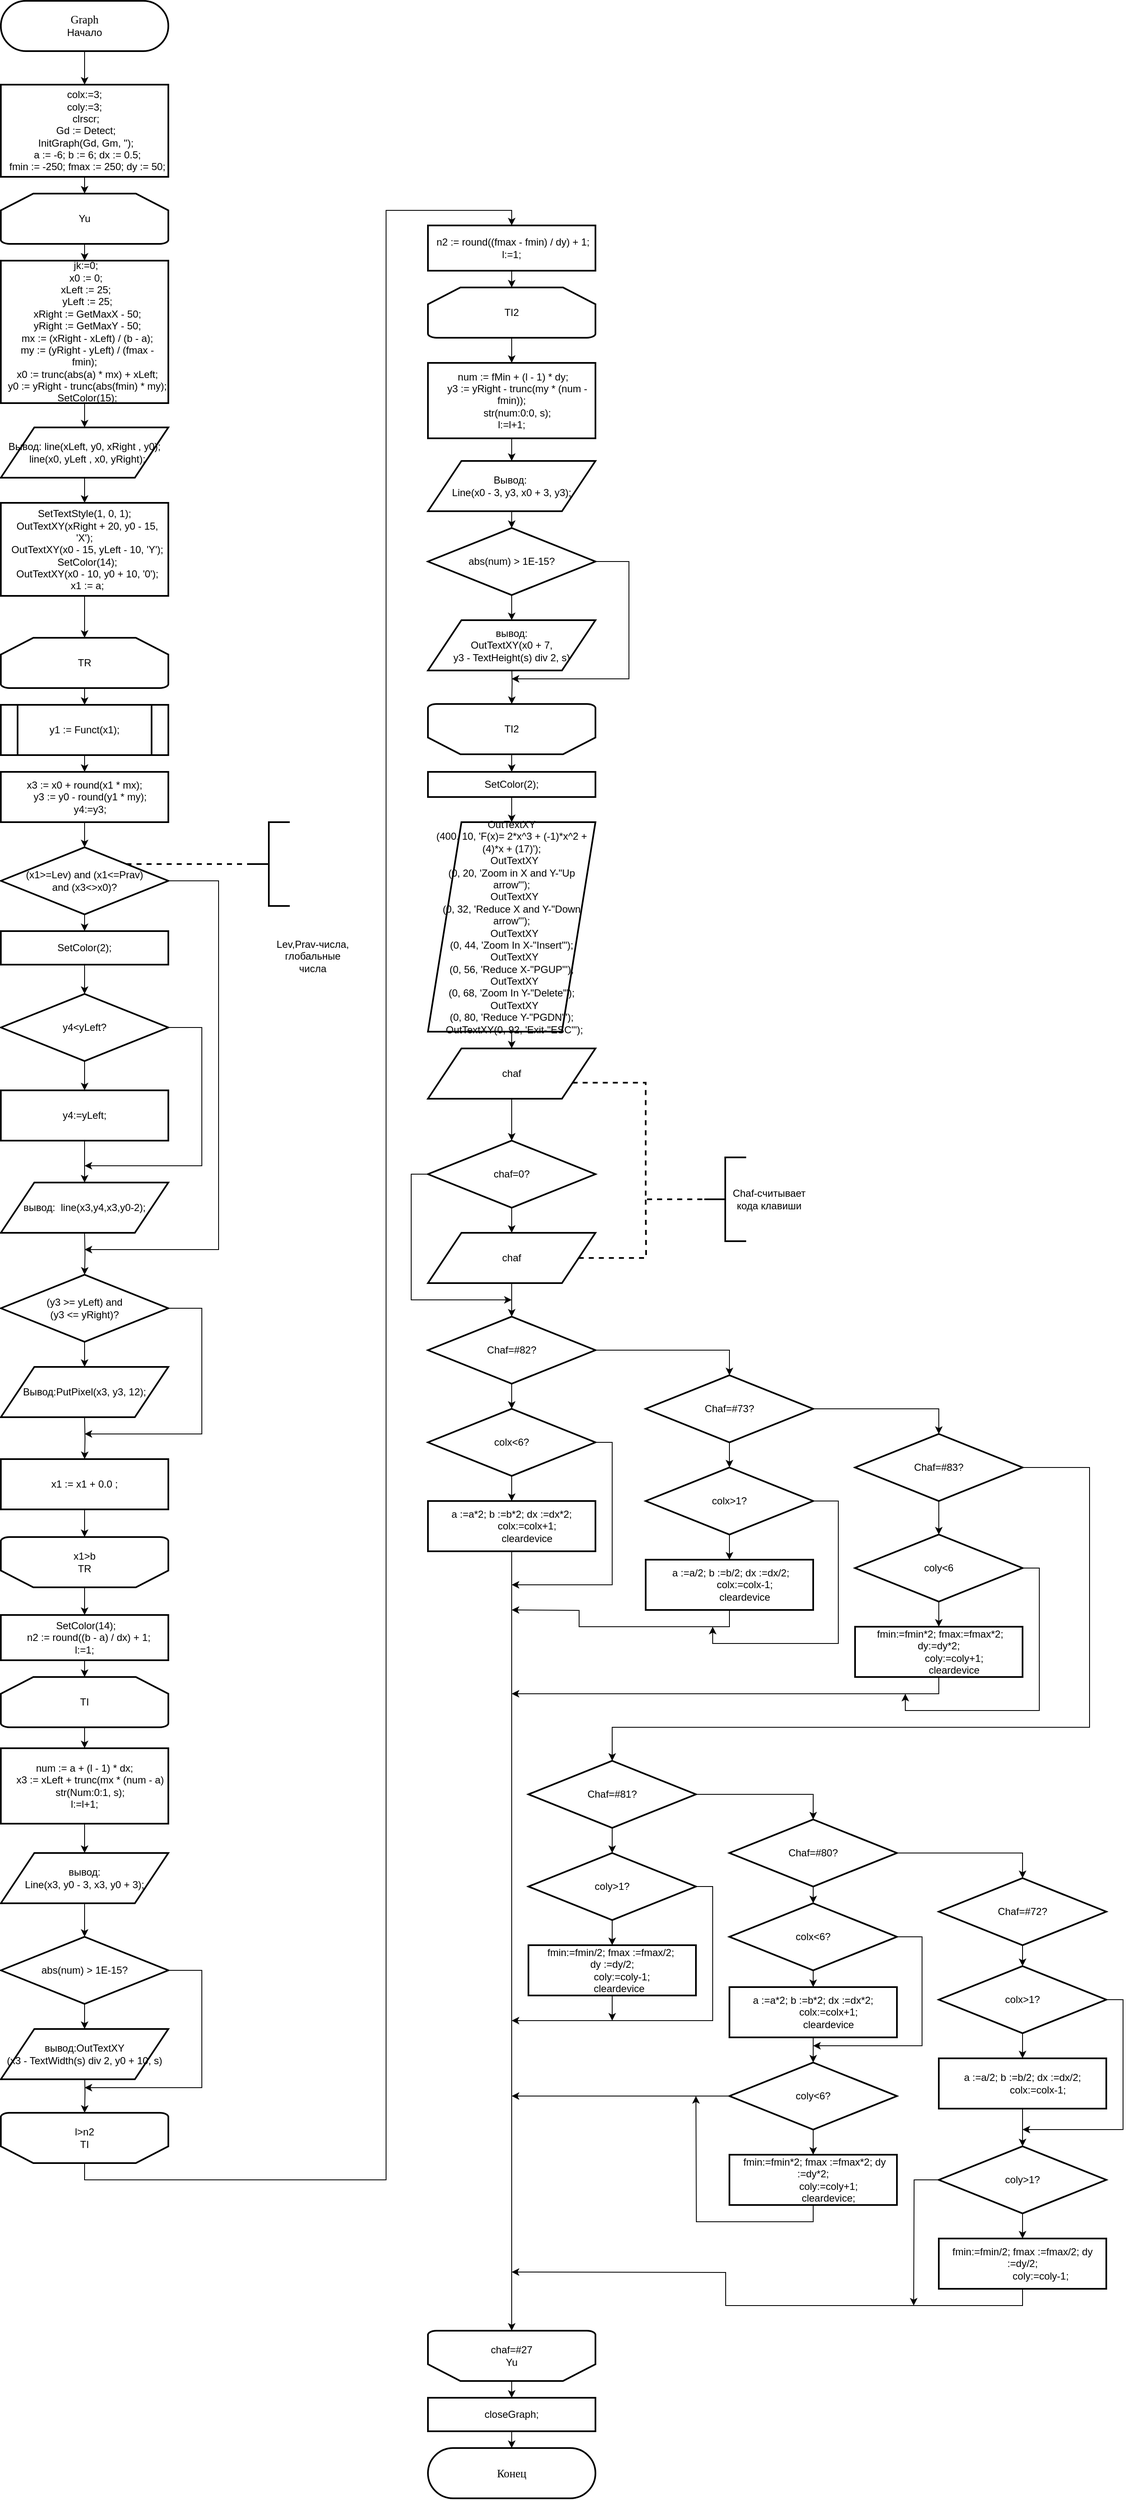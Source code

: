 <mxfile version="13.0.9" type="device"><diagram id="f8xT47axxLKj1NXIwdbG" name="Page-1"><mxGraphModel dx="1422" dy="789" grid="1" gridSize="10" guides="1" tooltips="1" connect="1" arrows="1" fold="1" page="1" pageScale="1" pageWidth="827" pageHeight="1169" math="0" shadow="0"><root><mxCell id="0"/><mxCell id="1" parent="0"/><mxCell id="JBh_MEsPh_MvwZPLiF39-1" style="edgeStyle=orthogonalEdgeStyle;rounded=0;orthogonalLoop=1;jettySize=auto;html=1;exitX=0.5;exitY=1;exitDx=0;exitDy=0;" edge="1" parent="1" source="JBh_MEsPh_MvwZPLiF39-2" target="JBh_MEsPh_MvwZPLiF39-4"><mxGeometry relative="1" as="geometry"/></mxCell><mxCell id="JBh_MEsPh_MvwZPLiF39-2" value="&lt;span lang=&quot;EN-US&quot; style=&quot;font-size: 10pt ; line-height: 107% ; font-family: &amp;#34;times new roman&amp;#34; , serif&quot;&gt;Graph&lt;br&gt;&lt;/span&gt;Начало" style="rounded=1;whiteSpace=wrap;html=1;arcSize=50;strokeWidth=2;" vertex="1" parent="1"><mxGeometry x="310" y="560" width="200" height="60" as="geometry"/></mxCell><mxCell id="JBh_MEsPh_MvwZPLiF39-3" style="edgeStyle=orthogonalEdgeStyle;rounded=0;orthogonalLoop=1;jettySize=auto;html=1;exitX=0.5;exitY=1;exitDx=0;exitDy=0;entryX=0.5;entryY=0;entryDx=0;entryDy=0;entryPerimeter=0;" edge="1" parent="1" source="JBh_MEsPh_MvwZPLiF39-4" target="JBh_MEsPh_MvwZPLiF39-6"><mxGeometry relative="1" as="geometry"/></mxCell><mxCell id="JBh_MEsPh_MvwZPLiF39-4" value="&lt;div&gt;colx:=3;&lt;/div&gt;&lt;div&gt;coly:=3;&lt;/div&gt;&lt;div&gt;&amp;nbsp;clrscr;&lt;/div&gt;&lt;div&gt;&amp;nbsp;Gd := Detect;&lt;/div&gt;&lt;div&gt;&amp;nbsp;InitGraph(Gd, Gm, '');&lt;/div&gt;&lt;div&gt;&amp;nbsp; a := -6; b := 6; dx := 0.5;&lt;/div&gt;&lt;div&gt;&amp;nbsp; fmin := -250; fmax := 250; dy := 50;&lt;/div&gt;" style="rounded=0;whiteSpace=wrap;html=1;strokeWidth=2;" vertex="1" parent="1"><mxGeometry x="310" y="660" width="200" height="110" as="geometry"/></mxCell><mxCell id="JBh_MEsPh_MvwZPLiF39-5" style="edgeStyle=orthogonalEdgeStyle;rounded=0;orthogonalLoop=1;jettySize=auto;html=1;exitX=0.5;exitY=1;exitDx=0;exitDy=0;exitPerimeter=0;entryX=0.5;entryY=0;entryDx=0;entryDy=0;" edge="1" parent="1" source="JBh_MEsPh_MvwZPLiF39-6"><mxGeometry relative="1" as="geometry"><mxPoint x="410" y="870" as="targetPoint"/></mxGeometry></mxCell><mxCell id="JBh_MEsPh_MvwZPLiF39-6" value="Yu" style="strokeWidth=2;html=1;shape=mxgraph.flowchart.loop_limit;whiteSpace=wrap;" vertex="1" parent="1"><mxGeometry x="310" y="790" width="200" height="60" as="geometry"/></mxCell><mxCell id="JBh_MEsPh_MvwZPLiF39-9" style="edgeStyle=orthogonalEdgeStyle;rounded=0;orthogonalLoop=1;jettySize=auto;html=1;exitX=0.5;exitY=1;exitDx=0;exitDy=0;exitPerimeter=0;entryX=0.5;entryY=0;entryDx=0;entryDy=0;" edge="1" parent="1" source="JBh_MEsPh_MvwZPLiF39-10" target="JBh_MEsPh_MvwZPLiF39-12"><mxGeometry relative="1" as="geometry"/></mxCell><mxCell id="JBh_MEsPh_MvwZPLiF39-10" value="TR" style="strokeWidth=2;html=1;shape=mxgraph.flowchart.loop_limit;whiteSpace=wrap;" vertex="1" parent="1"><mxGeometry x="310" y="1320" width="200" height="60" as="geometry"/></mxCell><mxCell id="JBh_MEsPh_MvwZPLiF39-11" style="edgeStyle=orthogonalEdgeStyle;rounded=0;orthogonalLoop=1;jettySize=auto;html=1;exitX=0.5;exitY=1;exitDx=0;exitDy=0;entryX=0.5;entryY=0;entryDx=0;entryDy=0;" edge="1" parent="1" source="JBh_MEsPh_MvwZPLiF39-12" target="JBh_MEsPh_MvwZPLiF39-14"><mxGeometry relative="1" as="geometry"/></mxCell><mxCell id="JBh_MEsPh_MvwZPLiF39-12" value="y1 := Funct(x1);" style="shape=process;whiteSpace=wrap;html=1;backgroundOutline=1;strokeWidth=2;" vertex="1" parent="1"><mxGeometry x="310" y="1400" width="200" height="60" as="geometry"/></mxCell><mxCell id="JBh_MEsPh_MvwZPLiF39-13" style="edgeStyle=orthogonalEdgeStyle;rounded=0;orthogonalLoop=1;jettySize=auto;html=1;exitX=0.5;exitY=1;exitDx=0;exitDy=0;" edge="1" parent="1" source="JBh_MEsPh_MvwZPLiF39-14" target="JBh_MEsPh_MvwZPLiF39-18"><mxGeometry relative="1" as="geometry"/></mxCell><mxCell id="JBh_MEsPh_MvwZPLiF39-14" value="&lt;div&gt;x3 := x0 + round(x1 * mx);&lt;/div&gt;&lt;div&gt;&amp;nbsp; &amp;nbsp; y3 := y0 - round(y1 * my);&lt;/div&gt;&lt;div&gt;&amp;nbsp; &amp;nbsp; y4:=y3;&lt;/div&gt;" style="rounded=0;whiteSpace=wrap;html=1;strokeWidth=2;" vertex="1" parent="1"><mxGeometry x="310" y="1480" width="200" height="60" as="geometry"/></mxCell><mxCell id="JBh_MEsPh_MvwZPLiF39-15" style="edgeStyle=orthogonalEdgeStyle;rounded=0;orthogonalLoop=1;jettySize=auto;html=1;exitX=0.5;exitY=1;exitDx=0;exitDy=0;" edge="1" parent="1" source="JBh_MEsPh_MvwZPLiF39-18" target="JBh_MEsPh_MvwZPLiF39-29"><mxGeometry relative="1" as="geometry"/></mxCell><mxCell id="JBh_MEsPh_MvwZPLiF39-16" style="edgeStyle=orthogonalEdgeStyle;rounded=0;orthogonalLoop=1;jettySize=auto;html=1;exitX=1;exitY=0.5;exitDx=0;exitDy=0;" edge="1" parent="1" source="JBh_MEsPh_MvwZPLiF39-18"><mxGeometry relative="1" as="geometry"><mxPoint x="410" y="2050" as="targetPoint"/><Array as="points"><mxPoint x="570" y="1610"/><mxPoint x="570" y="2050"/></Array></mxGeometry></mxCell><mxCell id="JBh_MEsPh_MvwZPLiF39-17" style="edgeStyle=orthogonalEdgeStyle;rounded=0;orthogonalLoop=1;jettySize=auto;html=1;exitX=1;exitY=0;exitDx=0;exitDy=0;entryX=0;entryY=0.5;entryDx=0;entryDy=0;entryPerimeter=0;dashed=1;strokeWidth=2;endArrow=none;endFill=0;" edge="1" parent="1" source="JBh_MEsPh_MvwZPLiF39-18" target="JBh_MEsPh_MvwZPLiF39-51"><mxGeometry relative="1" as="geometry"/></mxCell><mxCell id="JBh_MEsPh_MvwZPLiF39-18" value="(x1&amp;gt;=Lev) and (x1&amp;lt;=Prav) &lt;br&gt;and (x3&amp;lt;&amp;gt;x0)?" style="rhombus;whiteSpace=wrap;html=1;strokeWidth=2;" vertex="1" parent="1"><mxGeometry x="310" y="1570" width="200" height="80" as="geometry"/></mxCell><mxCell id="JBh_MEsPh_MvwZPLiF39-19" style="edgeStyle=orthogonalEdgeStyle;rounded=0;orthogonalLoop=1;jettySize=auto;html=1;exitX=0.5;exitY=1;exitDx=0;exitDy=0;entryX=0.5;entryY=0;entryDx=0;entryDy=0;" edge="1" parent="1" source="JBh_MEsPh_MvwZPLiF39-21" target="JBh_MEsPh_MvwZPLiF39-31"><mxGeometry relative="1" as="geometry"/></mxCell><mxCell id="JBh_MEsPh_MvwZPLiF39-20" style="edgeStyle=orthogonalEdgeStyle;rounded=0;orthogonalLoop=1;jettySize=auto;html=1;exitX=1;exitY=0.5;exitDx=0;exitDy=0;" edge="1" parent="1" source="JBh_MEsPh_MvwZPLiF39-21"><mxGeometry relative="1" as="geometry"><mxPoint x="410" y="1950" as="targetPoint"/><Array as="points"><mxPoint x="550" y="1785"/><mxPoint x="550" y="1950"/></Array></mxGeometry></mxCell><mxCell id="JBh_MEsPh_MvwZPLiF39-21" value="y4&amp;lt;yLeft?" style="rhombus;whiteSpace=wrap;html=1;strokeWidth=2;" vertex="1" parent="1"><mxGeometry x="310" y="1745" width="200" height="80" as="geometry"/></mxCell><mxCell id="JBh_MEsPh_MvwZPLiF39-22" style="edgeStyle=orthogonalEdgeStyle;rounded=0;orthogonalLoop=1;jettySize=auto;html=1;exitX=0.5;exitY=1;exitDx=0;exitDy=0;entryX=0.5;entryY=0;entryDx=0;entryDy=0;endArrow=classic;endFill=1;strokeWidth=1;" edge="1" parent="1" source="JBh_MEsPh_MvwZPLiF39-24"><mxGeometry relative="1" as="geometry"><mxPoint x="410" y="2980" as="targetPoint"/></mxGeometry></mxCell><mxCell id="JBh_MEsPh_MvwZPLiF39-23" style="edgeStyle=orthogonalEdgeStyle;rounded=0;orthogonalLoop=1;jettySize=auto;html=1;exitX=1;exitY=0.5;exitDx=0;exitDy=0;endArrow=classic;endFill=1;strokeWidth=1;" edge="1" parent="1" source="JBh_MEsPh_MvwZPLiF39-24"><mxGeometry relative="1" as="geometry"><mxPoint x="410" y="3050" as="targetPoint"/><Array as="points"><mxPoint x="550" y="2910"/><mxPoint x="550" y="3050"/><mxPoint x="410" y="3050"/></Array></mxGeometry></mxCell><mxCell id="JBh_MEsPh_MvwZPLiF39-24" value="abs(num) &amp;gt; 1E-15?" style="rhombus;whiteSpace=wrap;html=1;strokeWidth=2;" vertex="1" parent="1"><mxGeometry x="310" y="2870" width="200" height="80" as="geometry"/></mxCell><mxCell id="JBh_MEsPh_MvwZPLiF39-25" style="edgeStyle=orthogonalEdgeStyle;rounded=0;orthogonalLoop=1;jettySize=auto;html=1;exitX=0.5;exitY=1;exitDx=0;exitDy=0;entryX=0.5;entryY=0;entryDx=0;entryDy=0;endArrow=classic;endFill=1;strokeWidth=1;" edge="1" parent="1" source="JBh_MEsPh_MvwZPLiF39-27" target="JBh_MEsPh_MvwZPLiF39-74"><mxGeometry relative="1" as="geometry"/></mxCell><mxCell id="JBh_MEsPh_MvwZPLiF39-26" style="edgeStyle=orthogonalEdgeStyle;rounded=0;orthogonalLoop=1;jettySize=auto;html=1;exitX=0;exitY=0.5;exitDx=0;exitDy=0;endArrow=classic;endFill=1;strokeWidth=1;" edge="1" parent="1" source="JBh_MEsPh_MvwZPLiF39-27"><mxGeometry relative="1" as="geometry"><mxPoint x="920" y="2110" as="targetPoint"/><Array as="points"><mxPoint x="800" y="1960"/><mxPoint x="800" y="2110"/></Array></mxGeometry></mxCell><mxCell id="JBh_MEsPh_MvwZPLiF39-27" value="chaf=0?" style="rhombus;whiteSpace=wrap;html=1;strokeWidth=2;" vertex="1" parent="1"><mxGeometry x="820" y="1920" width="200" height="80" as="geometry"/></mxCell><mxCell id="JBh_MEsPh_MvwZPLiF39-28" style="edgeStyle=orthogonalEdgeStyle;rounded=0;orthogonalLoop=1;jettySize=auto;html=1;exitX=0.5;exitY=1;exitDx=0;exitDy=0;entryX=0.5;entryY=0;entryDx=0;entryDy=0;" edge="1" parent="1" source="JBh_MEsPh_MvwZPLiF39-29" target="JBh_MEsPh_MvwZPLiF39-21"><mxGeometry relative="1" as="geometry"/></mxCell><mxCell id="JBh_MEsPh_MvwZPLiF39-29" value="SetColor(2);" style="rounded=0;whiteSpace=wrap;html=1;strokeWidth=2;" vertex="1" parent="1"><mxGeometry x="310" y="1670" width="200" height="40" as="geometry"/></mxCell><mxCell id="JBh_MEsPh_MvwZPLiF39-30" style="edgeStyle=orthogonalEdgeStyle;rounded=0;orthogonalLoop=1;jettySize=auto;html=1;exitX=0.5;exitY=1;exitDx=0;exitDy=0;entryX=0.5;entryY=0;entryDx=0;entryDy=0;" edge="1" parent="1" source="JBh_MEsPh_MvwZPLiF39-31"><mxGeometry relative="1" as="geometry"><mxPoint x="410" y="1970" as="targetPoint"/></mxGeometry></mxCell><mxCell id="JBh_MEsPh_MvwZPLiF39-31" value="y4:=yLeft;" style="rounded=0;whiteSpace=wrap;html=1;strokeWidth=2;" vertex="1" parent="1"><mxGeometry x="310" y="1860" width="200" height="60" as="geometry"/></mxCell><mxCell id="JBh_MEsPh_MvwZPLiF39-32" style="edgeStyle=orthogonalEdgeStyle;rounded=0;orthogonalLoop=1;jettySize=auto;html=1;exitX=0.5;exitY=1;exitDx=0;exitDy=0;entryX=0.5;entryY=0;entryDx=0;entryDy=0;" edge="1" parent="1" target="JBh_MEsPh_MvwZPLiF39-36"><mxGeometry relative="1" as="geometry"><mxPoint x="410" y="2030" as="sourcePoint"/></mxGeometry></mxCell><mxCell id="JBh_MEsPh_MvwZPLiF39-34" style="edgeStyle=orthogonalEdgeStyle;rounded=0;orthogonalLoop=1;jettySize=auto;html=1;exitX=0.5;exitY=1;exitDx=0;exitDy=0;entryX=0.5;entryY=0;entryDx=0;entryDy=0;" edge="1" parent="1" source="JBh_MEsPh_MvwZPLiF39-36"><mxGeometry relative="1" as="geometry"><mxPoint x="410" y="2190" as="targetPoint"/></mxGeometry></mxCell><mxCell id="JBh_MEsPh_MvwZPLiF39-35" style="edgeStyle=orthogonalEdgeStyle;rounded=0;orthogonalLoop=1;jettySize=auto;html=1;exitX=1;exitY=0.5;exitDx=0;exitDy=0;" edge="1" parent="1" source="JBh_MEsPh_MvwZPLiF39-36"><mxGeometry relative="1" as="geometry"><mxPoint x="410" y="2270" as="targetPoint"/><Array as="points"><mxPoint x="550" y="2120"/><mxPoint x="550" y="2270"/></Array></mxGeometry></mxCell><mxCell id="JBh_MEsPh_MvwZPLiF39-36" value="(y3 &amp;gt;= yLeft) and &lt;br&gt;(y3 &amp;lt;= yRight)?" style="rhombus;whiteSpace=wrap;html=1;strokeWidth=2;" vertex="1" parent="1"><mxGeometry x="310" y="2080" width="200" height="80" as="geometry"/></mxCell><mxCell id="JBh_MEsPh_MvwZPLiF39-37" style="edgeStyle=orthogonalEdgeStyle;rounded=0;orthogonalLoop=1;jettySize=auto;html=1;exitX=0.5;exitY=1;exitDx=0;exitDy=0;entryX=0.5;entryY=0;entryDx=0;entryDy=0;" edge="1" parent="1" target="JBh_MEsPh_MvwZPLiF39-40"><mxGeometry relative="1" as="geometry"><mxPoint x="410" y="2250" as="sourcePoint"/></mxGeometry></mxCell><mxCell id="JBh_MEsPh_MvwZPLiF39-39" style="edgeStyle=orthogonalEdgeStyle;rounded=0;orthogonalLoop=1;jettySize=auto;html=1;exitX=0.5;exitY=1;exitDx=0;exitDy=0;" edge="1" parent="1" source="JBh_MEsPh_MvwZPLiF39-40" target="JBh_MEsPh_MvwZPLiF39-42"><mxGeometry relative="1" as="geometry"/></mxCell><mxCell id="JBh_MEsPh_MvwZPLiF39-40" value="x1 := x1 + 0.0 ;" style="rounded=0;whiteSpace=wrap;html=1;strokeWidth=2;" vertex="1" parent="1"><mxGeometry x="310" y="2300" width="200" height="60" as="geometry"/></mxCell><mxCell id="JBh_MEsPh_MvwZPLiF39-41" style="edgeStyle=orthogonalEdgeStyle;rounded=0;orthogonalLoop=1;jettySize=auto;html=1;exitX=0.5;exitY=0;exitDx=0;exitDy=0;exitPerimeter=0;" edge="1" parent="1" source="JBh_MEsPh_MvwZPLiF39-42" target="JBh_MEsPh_MvwZPLiF39-44"><mxGeometry relative="1" as="geometry"/></mxCell><mxCell id="JBh_MEsPh_MvwZPLiF39-42" value="x1&amp;gt;b&lt;br&gt;TR" style="strokeWidth=2;html=1;shape=mxgraph.flowchart.loop_limit;whiteSpace=wrap;direction=west;" vertex="1" parent="1"><mxGeometry x="310" y="2393" width="200" height="60" as="geometry"/></mxCell><mxCell id="JBh_MEsPh_MvwZPLiF39-43" style="edgeStyle=orthogonalEdgeStyle;rounded=0;orthogonalLoop=1;jettySize=auto;html=1;exitX=0.5;exitY=1;exitDx=0;exitDy=0;entryX=0.5;entryY=0;entryDx=0;entryDy=0;entryPerimeter=0;" edge="1" parent="1" source="JBh_MEsPh_MvwZPLiF39-44" target="JBh_MEsPh_MvwZPLiF39-46"><mxGeometry relative="1" as="geometry"/></mxCell><mxCell id="JBh_MEsPh_MvwZPLiF39-44" value="&lt;div&gt;&amp;nbsp;SetColor(14);&lt;/div&gt;&lt;div&gt;&amp;nbsp; &amp;nbsp;n2 := round((b - a) / dx) + 1;&lt;/div&gt;&lt;div&gt;l:=1;&lt;/div&gt;" style="rounded=0;whiteSpace=wrap;html=1;strokeWidth=2;" vertex="1" parent="1"><mxGeometry x="310" y="2486" width="200" height="54" as="geometry"/></mxCell><mxCell id="JBh_MEsPh_MvwZPLiF39-45" style="edgeStyle=orthogonalEdgeStyle;rounded=0;orthogonalLoop=1;jettySize=auto;html=1;exitX=0.5;exitY=1;exitDx=0;exitDy=0;exitPerimeter=0;endArrow=classic;endFill=1;strokeWidth=1;" edge="1" parent="1" source="JBh_MEsPh_MvwZPLiF39-46" target="JBh_MEsPh_MvwZPLiF39-50"><mxGeometry relative="1" as="geometry"/></mxCell><mxCell id="JBh_MEsPh_MvwZPLiF39-46" value="TI" style="strokeWidth=2;html=1;shape=mxgraph.flowchart.loop_limit;whiteSpace=wrap;" vertex="1" parent="1"><mxGeometry x="310" y="2560" width="200" height="60" as="geometry"/></mxCell><mxCell id="JBh_MEsPh_MvwZPLiF39-47" style="edgeStyle=orthogonalEdgeStyle;rounded=0;orthogonalLoop=1;jettySize=auto;html=1;exitX=0.5;exitY=0;exitDx=0;exitDy=0;exitPerimeter=0;endArrow=classic;endFill=1;strokeWidth=1;entryX=0.5;entryY=0;entryDx=0;entryDy=0;" edge="1" parent="1" source="JBh_MEsPh_MvwZPLiF39-48" target="JBh_MEsPh_MvwZPLiF39-59"><mxGeometry relative="1" as="geometry"><mxPoint x="780" y="1810" as="targetPoint"/><Array as="points"><mxPoint x="410" y="3160"/><mxPoint x="770" y="3160"/><mxPoint x="770" y="810"/><mxPoint x="920" y="810"/></Array></mxGeometry></mxCell><mxCell id="JBh_MEsPh_MvwZPLiF39-48" value="l&amp;gt;n2&lt;br&gt;TI" style="strokeWidth=2;html=1;shape=mxgraph.flowchart.loop_limit;whiteSpace=wrap;direction=west;" vertex="1" parent="1"><mxGeometry x="310" y="3080" width="200" height="60" as="geometry"/></mxCell><mxCell id="JBh_MEsPh_MvwZPLiF39-153" style="edgeStyle=orthogonalEdgeStyle;rounded=0;orthogonalLoop=1;jettySize=auto;html=1;exitX=0.5;exitY=1;exitDx=0;exitDy=0;entryX=0.5;entryY=0;entryDx=0;entryDy=0;" edge="1" parent="1" source="JBh_MEsPh_MvwZPLiF39-50" target="JBh_MEsPh_MvwZPLiF39-151"><mxGeometry relative="1" as="geometry"/></mxCell><mxCell id="JBh_MEsPh_MvwZPLiF39-50" value="&lt;div&gt;num := a + (l - 1) * dx;&lt;/div&gt;&lt;div&gt;&amp;nbsp; &amp;nbsp; x3 := xLeft + trunc(mx * (num - a)&lt;/div&gt;&lt;div&gt;&amp;nbsp; &amp;nbsp; str(Num:0:1, s);&lt;/div&gt;&lt;div&gt;l:=l+1;&lt;/div&gt;" style="rounded=0;whiteSpace=wrap;html=1;strokeWidth=2;" vertex="1" parent="1"><mxGeometry x="310" y="2645" width="200" height="90" as="geometry"/></mxCell><mxCell id="JBh_MEsPh_MvwZPLiF39-51" value="" style="strokeWidth=2;html=1;shape=mxgraph.flowchart.annotation_2;align=left;labelPosition=right;pointerEvents=1;" vertex="1" parent="1"><mxGeometry x="605" y="1540" width="50" height="100" as="geometry"/></mxCell><mxCell id="JBh_MEsPh_MvwZPLiF39-52" value="Lev,Prav-числа,&lt;br&gt;глобальные числа" style="text;html=1;strokeColor=none;fillColor=none;align=center;verticalAlign=middle;whiteSpace=wrap;rounded=0;" vertex="1" parent="1"><mxGeometry x="635" y="1660" width="95" height="80" as="geometry"/></mxCell><mxCell id="JBh_MEsPh_MvwZPLiF39-53" style="edgeStyle=orthogonalEdgeStyle;rounded=0;orthogonalLoop=1;jettySize=auto;html=1;exitX=0.5;exitY=1;exitDx=0;exitDy=0;entryX=0.5;entryY=1;entryDx=0;entryDy=0;entryPerimeter=0;endArrow=classic;endFill=1;strokeWidth=1;" edge="1" parent="1" target="JBh_MEsPh_MvwZPLiF39-48"><mxGeometry relative="1" as="geometry"><mxPoint x="410" y="3030" as="sourcePoint"/></mxGeometry></mxCell><mxCell id="JBh_MEsPh_MvwZPLiF39-55" style="edgeStyle=orthogonalEdgeStyle;rounded=0;orthogonalLoop=1;jettySize=auto;html=1;exitX=0.5;exitY=1;exitDx=0;exitDy=0;entryX=0.5;entryY=0;entryDx=0;entryDy=0;endArrow=classic;endFill=1;strokeWidth=1;" edge="1" parent="1" source="JBh_MEsPh_MvwZPLiF39-57"><mxGeometry relative="1" as="geometry"><mxPoint x="920" y="1299" as="targetPoint"/></mxGeometry></mxCell><mxCell id="JBh_MEsPh_MvwZPLiF39-56" style="edgeStyle=orthogonalEdgeStyle;rounded=0;orthogonalLoop=1;jettySize=auto;html=1;exitX=1;exitY=0.5;exitDx=0;exitDy=0;endArrow=classic;endFill=1;strokeWidth=1;" edge="1" parent="1" source="JBh_MEsPh_MvwZPLiF39-57"><mxGeometry relative="1" as="geometry"><mxPoint x="920" y="1369" as="targetPoint"/><Array as="points"><mxPoint x="1060" y="1229"/><mxPoint x="1060" y="1369"/><mxPoint x="920" y="1369"/></Array></mxGeometry></mxCell><mxCell id="JBh_MEsPh_MvwZPLiF39-57" value="abs(num) &amp;gt; 1E-15?" style="rhombus;whiteSpace=wrap;html=1;strokeWidth=2;" vertex="1" parent="1"><mxGeometry x="820" y="1189" width="200" height="80" as="geometry"/></mxCell><mxCell id="JBh_MEsPh_MvwZPLiF39-58" style="edgeStyle=orthogonalEdgeStyle;rounded=0;orthogonalLoop=1;jettySize=auto;html=1;exitX=0.5;exitY=1;exitDx=0;exitDy=0;entryX=0.5;entryY=0;entryDx=0;entryDy=0;entryPerimeter=0;" edge="1" parent="1" source="JBh_MEsPh_MvwZPLiF39-59" target="JBh_MEsPh_MvwZPLiF39-61"><mxGeometry relative="1" as="geometry"/></mxCell><mxCell id="JBh_MEsPh_MvwZPLiF39-59" value="&amp;nbsp;n2 := round((fmax - fmin) / dy) + 1;&lt;br&gt;l:=1;" style="rounded=0;whiteSpace=wrap;html=1;strokeWidth=2;" vertex="1" parent="1"><mxGeometry x="820" y="828" width="200" height="54" as="geometry"/></mxCell><mxCell id="JBh_MEsPh_MvwZPLiF39-60" style="edgeStyle=orthogonalEdgeStyle;rounded=0;orthogonalLoop=1;jettySize=auto;html=1;exitX=0.5;exitY=1;exitDx=0;exitDy=0;exitPerimeter=0;endArrow=classic;endFill=1;strokeWidth=1;" edge="1" parent="1" source="JBh_MEsPh_MvwZPLiF39-61" target="JBh_MEsPh_MvwZPLiF39-65"><mxGeometry relative="1" as="geometry"/></mxCell><mxCell id="JBh_MEsPh_MvwZPLiF39-61" value="TI2" style="strokeWidth=2;html=1;shape=mxgraph.flowchart.loop_limit;whiteSpace=wrap;" vertex="1" parent="1"><mxGeometry x="820" y="902" width="200" height="60" as="geometry"/></mxCell><mxCell id="JBh_MEsPh_MvwZPLiF39-62" style="edgeStyle=orthogonalEdgeStyle;rounded=0;orthogonalLoop=1;jettySize=auto;html=1;exitX=0.5;exitY=0;exitDx=0;exitDy=0;exitPerimeter=0;entryX=0.5;entryY=0;entryDx=0;entryDy=0;endArrow=classic;endFill=1;strokeWidth=1;" edge="1" parent="1" source="JBh_MEsPh_MvwZPLiF39-63" target="JBh_MEsPh_MvwZPLiF39-69"><mxGeometry relative="1" as="geometry"/></mxCell><mxCell id="JBh_MEsPh_MvwZPLiF39-63" value="TI2" style="strokeWidth=2;html=1;shape=mxgraph.flowchart.loop_limit;whiteSpace=wrap;direction=west;" vertex="1" parent="1"><mxGeometry x="820" y="1399" width="200" height="60" as="geometry"/></mxCell><mxCell id="JBh_MEsPh_MvwZPLiF39-156" style="edgeStyle=orthogonalEdgeStyle;rounded=0;orthogonalLoop=1;jettySize=auto;html=1;exitX=0.5;exitY=1;exitDx=0;exitDy=0;entryX=0.5;entryY=0;entryDx=0;entryDy=0;" edge="1" parent="1" source="JBh_MEsPh_MvwZPLiF39-65" target="JBh_MEsPh_MvwZPLiF39-155"><mxGeometry relative="1" as="geometry"/></mxCell><mxCell id="JBh_MEsPh_MvwZPLiF39-65" value="&lt;div&gt;&lt;div&gt;&amp;nbsp;num := fMin + (l - 1) * dy;&lt;/div&gt;&lt;div&gt;&amp;nbsp; &amp;nbsp; y3 := yRight - trunc(my * (num - fmin));&lt;/div&gt;&lt;div&gt;&amp;nbsp; &amp;nbsp; str(num:0:0, s);&lt;/div&gt;&lt;/div&gt;&lt;div&gt;l:=l+1;&lt;/div&gt;" style="rounded=0;whiteSpace=wrap;html=1;strokeWidth=2;" vertex="1" parent="1"><mxGeometry x="820" y="992" width="200" height="90" as="geometry"/></mxCell><mxCell id="JBh_MEsPh_MvwZPLiF39-66" style="edgeStyle=orthogonalEdgeStyle;rounded=0;orthogonalLoop=1;jettySize=auto;html=1;exitX=0.5;exitY=1;exitDx=0;exitDy=0;entryX=0.5;entryY=1;entryDx=0;entryDy=0;entryPerimeter=0;endArrow=classic;endFill=1;strokeWidth=1;" edge="1" parent="1" target="JBh_MEsPh_MvwZPLiF39-63"><mxGeometry relative="1" as="geometry"><mxPoint x="920" y="1349" as="sourcePoint"/></mxGeometry></mxCell><mxCell id="JBh_MEsPh_MvwZPLiF39-161" style="edgeStyle=orthogonalEdgeStyle;rounded=0;orthogonalLoop=1;jettySize=auto;html=1;exitX=0.5;exitY=1;exitDx=0;exitDy=0;entryX=0.5;entryY=0;entryDx=0;entryDy=0;" edge="1" parent="1" source="JBh_MEsPh_MvwZPLiF39-69" target="JBh_MEsPh_MvwZPLiF39-160"><mxGeometry relative="1" as="geometry"/></mxCell><mxCell id="JBh_MEsPh_MvwZPLiF39-69" value="&lt;div&gt;SetColor(2);&lt;/div&gt;" style="rounded=0;whiteSpace=wrap;html=1;strokeWidth=2;" vertex="1" parent="1"><mxGeometry x="820" y="1480" width="200" height="30" as="geometry"/></mxCell><mxCell id="JBh_MEsPh_MvwZPLiF39-70" style="edgeStyle=orthogonalEdgeStyle;rounded=0;orthogonalLoop=1;jettySize=auto;html=1;exitX=0.5;exitY=1;exitDx=0;exitDy=0;endArrow=classic;endFill=1;strokeWidth=1;" edge="1" parent="1" source="JBh_MEsPh_MvwZPLiF39-71" target="JBh_MEsPh_MvwZPLiF39-27"><mxGeometry relative="1" as="geometry"/></mxCell><mxCell id="JBh_MEsPh_MvwZPLiF39-71" value="chaf" style="shape=parallelogram;perimeter=parallelogramPerimeter;whiteSpace=wrap;html=1;strokeWidth=2;" vertex="1" parent="1"><mxGeometry x="820" y="1810" width="200" height="60" as="geometry"/></mxCell><mxCell id="JBh_MEsPh_MvwZPLiF39-72" style="edgeStyle=orthogonalEdgeStyle;rounded=0;orthogonalLoop=1;jettySize=auto;html=1;exitX=0.5;exitY=1;exitDx=0;exitDy=0;entryX=0.5;entryY=0;entryDx=0;entryDy=0;endArrow=classic;endFill=1;strokeWidth=1;" edge="1" parent="1" source="JBh_MEsPh_MvwZPLiF39-74" target="JBh_MEsPh_MvwZPLiF39-77"><mxGeometry relative="1" as="geometry"/></mxCell><mxCell id="JBh_MEsPh_MvwZPLiF39-73" style="edgeStyle=orthogonalEdgeStyle;rounded=0;orthogonalLoop=1;jettySize=auto;html=1;exitX=1;exitY=0.5;exitDx=0;exitDy=0;endArrow=none;endFill=0;strokeWidth=2;dashed=1;" edge="1" parent="1" source="JBh_MEsPh_MvwZPLiF39-74"><mxGeometry relative="1" as="geometry"><mxPoint x="1080" y="1990" as="targetPoint"/></mxGeometry></mxCell><mxCell id="JBh_MEsPh_MvwZPLiF39-74" value="chaf" style="shape=parallelogram;perimeter=parallelogramPerimeter;whiteSpace=wrap;html=1;strokeWidth=2;" vertex="1" parent="1"><mxGeometry x="820" y="2030" width="200" height="60" as="geometry"/></mxCell><mxCell id="JBh_MEsPh_MvwZPLiF39-75" style="edgeStyle=orthogonalEdgeStyle;rounded=0;orthogonalLoop=1;jettySize=auto;html=1;exitX=0.5;exitY=1;exitDx=0;exitDy=0;entryX=0.5;entryY=0;entryDx=0;entryDy=0;endArrow=classic;endFill=1;strokeWidth=1;" edge="1" parent="1" source="JBh_MEsPh_MvwZPLiF39-77" target="JBh_MEsPh_MvwZPLiF39-94"><mxGeometry relative="1" as="geometry"/></mxCell><mxCell id="JBh_MEsPh_MvwZPLiF39-76" style="edgeStyle=orthogonalEdgeStyle;rounded=0;orthogonalLoop=1;jettySize=auto;html=1;exitX=1;exitY=0.5;exitDx=0;exitDy=0;entryX=0.5;entryY=0;entryDx=0;entryDy=0;endArrow=classic;endFill=1;strokeWidth=1;" edge="1" parent="1" source="JBh_MEsPh_MvwZPLiF39-77" target="JBh_MEsPh_MvwZPLiF39-80"><mxGeometry relative="1" as="geometry"><Array as="points"><mxPoint x="1180" y="2170"/></Array></mxGeometry></mxCell><mxCell id="JBh_MEsPh_MvwZPLiF39-77" value="Chaf=#82?" style="rhombus;whiteSpace=wrap;html=1;strokeWidth=2;" vertex="1" parent="1"><mxGeometry x="820" y="2130" width="200" height="80" as="geometry"/></mxCell><mxCell id="JBh_MEsPh_MvwZPLiF39-78" style="edgeStyle=orthogonalEdgeStyle;rounded=0;orthogonalLoop=1;jettySize=auto;html=1;exitX=0.5;exitY=1;exitDx=0;exitDy=0;endArrow=classic;endFill=1;strokeWidth=1;" edge="1" parent="1" source="JBh_MEsPh_MvwZPLiF39-80" target="JBh_MEsPh_MvwZPLiF39-99"><mxGeometry relative="1" as="geometry"/></mxCell><mxCell id="JBh_MEsPh_MvwZPLiF39-79" style="edgeStyle=orthogonalEdgeStyle;rounded=0;orthogonalLoop=1;jettySize=auto;html=1;exitX=1;exitY=0.5;exitDx=0;exitDy=0;entryX=0.5;entryY=0;entryDx=0;entryDy=0;endArrow=classic;endFill=1;strokeWidth=1;" edge="1" parent="1" source="JBh_MEsPh_MvwZPLiF39-80" target="JBh_MEsPh_MvwZPLiF39-83"><mxGeometry relative="1" as="geometry"/></mxCell><mxCell id="JBh_MEsPh_MvwZPLiF39-80" value="Chaf=#73?" style="rhombus;whiteSpace=wrap;html=1;strokeWidth=2;" vertex="1" parent="1"><mxGeometry x="1080" y="2200" width="200" height="80" as="geometry"/></mxCell><mxCell id="JBh_MEsPh_MvwZPLiF39-81" style="edgeStyle=orthogonalEdgeStyle;rounded=0;orthogonalLoop=1;jettySize=auto;html=1;exitX=0.5;exitY=1;exitDx=0;exitDy=0;entryX=0.5;entryY=0;entryDx=0;entryDy=0;endArrow=classic;endFill=1;strokeWidth=1;" edge="1" parent="1" source="JBh_MEsPh_MvwZPLiF39-83" target="JBh_MEsPh_MvwZPLiF39-104"><mxGeometry relative="1" as="geometry"/></mxCell><mxCell id="JBh_MEsPh_MvwZPLiF39-82" style="edgeStyle=orthogonalEdgeStyle;rounded=0;orthogonalLoop=1;jettySize=auto;html=1;exitX=1;exitY=0.5;exitDx=0;exitDy=0;endArrow=classic;endFill=1;strokeWidth=1;entryX=0.5;entryY=0;entryDx=0;entryDy=0;" edge="1" parent="1" source="JBh_MEsPh_MvwZPLiF39-83" target="JBh_MEsPh_MvwZPLiF39-86"><mxGeometry relative="1" as="geometry"><mxPoint x="1060" y="2660" as="targetPoint"/><Array as="points"><mxPoint x="1610" y="2310"/><mxPoint x="1610" y="2620"/><mxPoint x="1040" y="2620"/></Array></mxGeometry></mxCell><mxCell id="JBh_MEsPh_MvwZPLiF39-83" value="Chaf=#83?" style="rhombus;whiteSpace=wrap;html=1;strokeWidth=2;" vertex="1" parent="1"><mxGeometry x="1330" y="2270" width="200" height="80" as="geometry"/></mxCell><mxCell id="JBh_MEsPh_MvwZPLiF39-84" style="edgeStyle=orthogonalEdgeStyle;rounded=0;orthogonalLoop=1;jettySize=auto;html=1;exitX=0.5;exitY=1;exitDx=0;exitDy=0;entryX=0.5;entryY=0;entryDx=0;entryDy=0;endArrow=classic;endFill=1;strokeWidth=1;" edge="1" parent="1" source="JBh_MEsPh_MvwZPLiF39-86" target="JBh_MEsPh_MvwZPLiF39-109"><mxGeometry relative="1" as="geometry"/></mxCell><mxCell id="JBh_MEsPh_MvwZPLiF39-85" style="edgeStyle=orthogonalEdgeStyle;rounded=0;orthogonalLoop=1;jettySize=auto;html=1;exitX=1;exitY=0.5;exitDx=0;exitDy=0;entryX=0.5;entryY=0;entryDx=0;entryDy=0;endArrow=classic;endFill=1;strokeWidth=1;" edge="1" parent="1" source="JBh_MEsPh_MvwZPLiF39-86" target="JBh_MEsPh_MvwZPLiF39-89"><mxGeometry relative="1" as="geometry"/></mxCell><mxCell id="JBh_MEsPh_MvwZPLiF39-86" value="Chaf=#81?" style="rhombus;whiteSpace=wrap;html=1;strokeWidth=2;" vertex="1" parent="1"><mxGeometry x="940" y="2660" width="200" height="80" as="geometry"/></mxCell><mxCell id="JBh_MEsPh_MvwZPLiF39-87" style="edgeStyle=orthogonalEdgeStyle;rounded=0;orthogonalLoop=1;jettySize=auto;html=1;exitX=1;exitY=0.5;exitDx=0;exitDy=0;entryX=0.5;entryY=0;entryDx=0;entryDy=0;endArrow=classic;endFill=1;strokeWidth=1;" edge="1" parent="1" source="JBh_MEsPh_MvwZPLiF39-89" target="JBh_MEsPh_MvwZPLiF39-91"><mxGeometry relative="1" as="geometry"/></mxCell><mxCell id="JBh_MEsPh_MvwZPLiF39-88" style="edgeStyle=orthogonalEdgeStyle;rounded=0;orthogonalLoop=1;jettySize=auto;html=1;exitX=0.5;exitY=1;exitDx=0;exitDy=0;entryX=0.5;entryY=0;entryDx=0;entryDy=0;endArrow=classic;endFill=1;strokeWidth=1;" edge="1" parent="1" source="JBh_MEsPh_MvwZPLiF39-89" target="JBh_MEsPh_MvwZPLiF39-114"><mxGeometry relative="1" as="geometry"/></mxCell><mxCell id="JBh_MEsPh_MvwZPLiF39-89" value="&lt;span style=&quot;white-space: normal&quot;&gt;Chaf=#80?&lt;/span&gt;" style="rhombus;whiteSpace=wrap;html=1;strokeWidth=2;" vertex="1" parent="1"><mxGeometry x="1180" y="2730" width="200" height="80" as="geometry"/></mxCell><mxCell id="JBh_MEsPh_MvwZPLiF39-90" style="edgeStyle=orthogonalEdgeStyle;rounded=0;orthogonalLoop=1;jettySize=auto;html=1;exitX=0.5;exitY=1;exitDx=0;exitDy=0;entryX=0.5;entryY=0;entryDx=0;entryDy=0;endArrow=classic;endFill=1;strokeWidth=1;" edge="1" parent="1" source="JBh_MEsPh_MvwZPLiF39-91" target="JBh_MEsPh_MvwZPLiF39-119"><mxGeometry relative="1" as="geometry"/></mxCell><mxCell id="JBh_MEsPh_MvwZPLiF39-91" value="&lt;span style=&quot;white-space: normal&quot;&gt;Chaf=#72?&lt;/span&gt;" style="rhombus;whiteSpace=wrap;html=1;strokeWidth=2;" vertex="1" parent="1"><mxGeometry x="1430" y="2800" width="200" height="80" as="geometry"/></mxCell><mxCell id="JBh_MEsPh_MvwZPLiF39-92" style="edgeStyle=orthogonalEdgeStyle;rounded=0;orthogonalLoop=1;jettySize=auto;html=1;exitX=0.5;exitY=1;exitDx=0;exitDy=0;entryX=0.5;entryY=0;entryDx=0;entryDy=0;endArrow=classic;endFill=1;strokeWidth=1;" edge="1" parent="1" source="JBh_MEsPh_MvwZPLiF39-94" target="JBh_MEsPh_MvwZPLiF39-96"><mxGeometry relative="1" as="geometry"/></mxCell><mxCell id="JBh_MEsPh_MvwZPLiF39-93" style="edgeStyle=orthogonalEdgeStyle;rounded=0;orthogonalLoop=1;jettySize=auto;html=1;exitX=1;exitY=0.5;exitDx=0;exitDy=0;endArrow=classic;endFill=1;strokeWidth=1;" edge="1" parent="1" source="JBh_MEsPh_MvwZPLiF39-94"><mxGeometry relative="1" as="geometry"><mxPoint x="920" y="2450" as="targetPoint"/><Array as="points"><mxPoint x="1040" y="2280"/><mxPoint x="1040" y="2450"/></Array></mxGeometry></mxCell><mxCell id="JBh_MEsPh_MvwZPLiF39-94" value="colx&amp;lt;6?" style="rhombus;whiteSpace=wrap;html=1;strokeWidth=2;" vertex="1" parent="1"><mxGeometry x="820" y="2240" width="200" height="80" as="geometry"/></mxCell><mxCell id="JBh_MEsPh_MvwZPLiF39-95" style="edgeStyle=orthogonalEdgeStyle;rounded=0;orthogonalLoop=1;jettySize=auto;html=1;exitX=0.5;exitY=1;exitDx=0;exitDy=0;endArrow=classic;endFill=1;strokeWidth=1;entryX=0.5;entryY=1;entryDx=0;entryDy=0;entryPerimeter=0;" edge="1" parent="1" source="JBh_MEsPh_MvwZPLiF39-96" target="JBh_MEsPh_MvwZPLiF39-133"><mxGeometry relative="1" as="geometry"><mxPoint x="920" y="3330" as="targetPoint"/><Array as="points"/></mxGeometry></mxCell><mxCell id="JBh_MEsPh_MvwZPLiF39-96" value="&lt;div&gt;a :=a*2; b :=b*2; dx :=dx*2;&lt;/div&gt;&lt;div&gt;&amp;nbsp; &amp;nbsp; &amp;nbsp; &amp;nbsp; &amp;nbsp; &amp;nbsp;colx:=colx+1;&lt;/div&gt;&lt;div&gt;&amp;nbsp; &amp;nbsp; &amp;nbsp; &amp;nbsp; &amp;nbsp; &amp;nbsp;cleardevice&lt;/div&gt;" style="rounded=0;whiteSpace=wrap;html=1;strokeWidth=2;" vertex="1" parent="1"><mxGeometry x="820" y="2350" width="200" height="60" as="geometry"/></mxCell><mxCell id="JBh_MEsPh_MvwZPLiF39-97" style="edgeStyle=orthogonalEdgeStyle;rounded=0;orthogonalLoop=1;jettySize=auto;html=1;exitX=0.5;exitY=1;exitDx=0;exitDy=0;entryX=0.5;entryY=0;entryDx=0;entryDy=0;endArrow=classic;endFill=1;strokeWidth=1;" edge="1" parent="1" source="JBh_MEsPh_MvwZPLiF39-99" target="JBh_MEsPh_MvwZPLiF39-101"><mxGeometry relative="1" as="geometry"/></mxCell><mxCell id="JBh_MEsPh_MvwZPLiF39-98" style="edgeStyle=orthogonalEdgeStyle;rounded=0;orthogonalLoop=1;jettySize=auto;html=1;exitX=1;exitY=0.5;exitDx=0;exitDy=0;endArrow=classic;endFill=1;strokeWidth=1;" edge="1" parent="1" source="JBh_MEsPh_MvwZPLiF39-99"><mxGeometry relative="1" as="geometry"><mxPoint x="1160" y="2500" as="targetPoint"/><Array as="points"><mxPoint x="1310" y="2350"/><mxPoint x="1310" y="2520"/><mxPoint x="1160" y="2520"/></Array></mxGeometry></mxCell><mxCell id="JBh_MEsPh_MvwZPLiF39-99" value="colx&amp;gt;1?" style="rhombus;whiteSpace=wrap;html=1;strokeWidth=2;" vertex="1" parent="1"><mxGeometry x="1080" y="2310" width="200" height="80" as="geometry"/></mxCell><mxCell id="JBh_MEsPh_MvwZPLiF39-100" style="edgeStyle=orthogonalEdgeStyle;rounded=0;orthogonalLoop=1;jettySize=auto;html=1;exitX=0.5;exitY=1;exitDx=0;exitDy=0;endArrow=classic;endFill=1;strokeWidth=1;" edge="1" parent="1" source="JBh_MEsPh_MvwZPLiF39-101"><mxGeometry relative="1" as="geometry"><mxPoint x="920" y="2480" as="targetPoint"/></mxGeometry></mxCell><mxCell id="JBh_MEsPh_MvwZPLiF39-101" value="&lt;div&gt;&amp;nbsp;a :=a/2; b :=b/2; dx :=dx/2;&lt;/div&gt;&lt;div&gt;&amp;nbsp; &amp;nbsp; &amp;nbsp; &amp;nbsp; &amp;nbsp; &amp;nbsp;colx:=colx-1;&lt;/div&gt;&lt;div&gt;&amp;nbsp; &amp;nbsp; &amp;nbsp; &amp;nbsp; &amp;nbsp; &amp;nbsp;cleardevice&lt;/div&gt;" style="rounded=0;whiteSpace=wrap;html=1;strokeWidth=2;" vertex="1" parent="1"><mxGeometry x="1080" y="2420" width="200" height="60" as="geometry"/></mxCell><mxCell id="JBh_MEsPh_MvwZPLiF39-102" style="edgeStyle=orthogonalEdgeStyle;rounded=0;orthogonalLoop=1;jettySize=auto;html=1;exitX=0.5;exitY=1;exitDx=0;exitDy=0;entryX=0.5;entryY=0;entryDx=0;entryDy=0;endArrow=classic;endFill=1;strokeWidth=1;" edge="1" parent="1" source="JBh_MEsPh_MvwZPLiF39-104" target="JBh_MEsPh_MvwZPLiF39-106"><mxGeometry relative="1" as="geometry"/></mxCell><mxCell id="JBh_MEsPh_MvwZPLiF39-103" style="edgeStyle=orthogonalEdgeStyle;rounded=0;orthogonalLoop=1;jettySize=auto;html=1;exitX=1;exitY=0.5;exitDx=0;exitDy=0;endArrow=classic;endFill=1;strokeWidth=1;" edge="1" parent="1" source="JBh_MEsPh_MvwZPLiF39-104"><mxGeometry relative="1" as="geometry"><mxPoint x="1390" y="2580" as="targetPoint"/><Array as="points"><mxPoint x="1550" y="2430"/><mxPoint x="1550" y="2600"/><mxPoint x="1390" y="2600"/></Array></mxGeometry></mxCell><mxCell id="JBh_MEsPh_MvwZPLiF39-104" value="coly&amp;lt;6" style="rhombus;whiteSpace=wrap;html=1;strokeWidth=2;" vertex="1" parent="1"><mxGeometry x="1330" y="2390" width="200" height="80" as="geometry"/></mxCell><mxCell id="JBh_MEsPh_MvwZPLiF39-105" style="edgeStyle=orthogonalEdgeStyle;rounded=0;orthogonalLoop=1;jettySize=auto;html=1;exitX=0.5;exitY=1;exitDx=0;exitDy=0;endArrow=classic;endFill=1;strokeWidth=1;" edge="1" parent="1" source="JBh_MEsPh_MvwZPLiF39-106"><mxGeometry relative="1" as="geometry"><mxPoint x="920" y="2580" as="targetPoint"/><Array as="points"><mxPoint x="1430" y="2580"/><mxPoint x="920" y="2580"/></Array></mxGeometry></mxCell><mxCell id="JBh_MEsPh_MvwZPLiF39-106" value="&lt;div&gt;&amp;nbsp;fmin:=fmin*2; fmax:=fmax*2; dy:=dy*2;&lt;/div&gt;&lt;div&gt;&amp;nbsp; &amp;nbsp; &amp;nbsp; &amp;nbsp; &amp;nbsp; &amp;nbsp;coly:=coly+1;&lt;/div&gt;&lt;div&gt;&amp;nbsp; &amp;nbsp; &amp;nbsp; &amp;nbsp; &amp;nbsp; &amp;nbsp;cleardevice&lt;/div&gt;" style="rounded=0;whiteSpace=wrap;html=1;strokeWidth=2;" vertex="1" parent="1"><mxGeometry x="1330" y="2500" width="200" height="60" as="geometry"/></mxCell><mxCell id="JBh_MEsPh_MvwZPLiF39-107" style="edgeStyle=orthogonalEdgeStyle;rounded=0;orthogonalLoop=1;jettySize=auto;html=1;exitX=0.5;exitY=1;exitDx=0;exitDy=0;entryX=0.5;entryY=0;entryDx=0;entryDy=0;endArrow=classic;endFill=1;strokeWidth=1;" edge="1" parent="1" source="JBh_MEsPh_MvwZPLiF39-109" target="JBh_MEsPh_MvwZPLiF39-111"><mxGeometry relative="1" as="geometry"/></mxCell><mxCell id="JBh_MEsPh_MvwZPLiF39-108" style="edgeStyle=orthogonalEdgeStyle;rounded=0;orthogonalLoop=1;jettySize=auto;html=1;exitX=1;exitY=0.5;exitDx=0;exitDy=0;endArrow=classic;endFill=1;strokeWidth=1;" edge="1" parent="1" source="JBh_MEsPh_MvwZPLiF39-109"><mxGeometry relative="1" as="geometry"><mxPoint x="920" y="2970" as="targetPoint"/><Array as="points"><mxPoint x="1160" y="2810"/><mxPoint x="1160" y="2970"/></Array></mxGeometry></mxCell><mxCell id="JBh_MEsPh_MvwZPLiF39-109" value="coly&amp;gt;1?" style="rhombus;whiteSpace=wrap;html=1;strokeWidth=2;" vertex="1" parent="1"><mxGeometry x="940" y="2770" width="200" height="80" as="geometry"/></mxCell><mxCell id="JBh_MEsPh_MvwZPLiF39-110" style="edgeStyle=orthogonalEdgeStyle;rounded=0;orthogonalLoop=1;jettySize=auto;html=1;exitX=0.5;exitY=1;exitDx=0;exitDy=0;endArrow=classic;endFill=1;strokeWidth=1;" edge="1" parent="1" source="JBh_MEsPh_MvwZPLiF39-111"><mxGeometry relative="1" as="geometry"><mxPoint x="1040" y="2970" as="targetPoint"/></mxGeometry></mxCell><mxCell id="JBh_MEsPh_MvwZPLiF39-111" value="&lt;div&gt;fmin:=fmin/2; fmax :=fmax/2;&amp;nbsp;&lt;/div&gt;&lt;div&gt;dy :=dy/2;&lt;/div&gt;&lt;div&gt;&amp;nbsp; &amp;nbsp; &amp;nbsp; &amp;nbsp;coly:=coly-1;&lt;/div&gt;&lt;div&gt;&amp;nbsp; &amp;nbsp; &amp;nbsp;cleardevice&lt;/div&gt;" style="rounded=0;whiteSpace=wrap;html=1;strokeWidth=2;" vertex="1" parent="1"><mxGeometry x="940" y="2880" width="200" height="60" as="geometry"/></mxCell><mxCell id="JBh_MEsPh_MvwZPLiF39-112" style="edgeStyle=orthogonalEdgeStyle;rounded=0;orthogonalLoop=1;jettySize=auto;html=1;exitX=0.5;exitY=1;exitDx=0;exitDy=0;entryX=0.5;entryY=0;entryDx=0;entryDy=0;endArrow=classic;endFill=1;strokeWidth=1;" edge="1" parent="1" source="JBh_MEsPh_MvwZPLiF39-114" target="JBh_MEsPh_MvwZPLiF39-116"><mxGeometry relative="1" as="geometry"/></mxCell><mxCell id="JBh_MEsPh_MvwZPLiF39-113" style="edgeStyle=orthogonalEdgeStyle;rounded=0;orthogonalLoop=1;jettySize=auto;html=1;exitX=1;exitY=0.5;exitDx=0;exitDy=0;endArrow=classic;endFill=1;strokeWidth=1;" edge="1" parent="1" source="JBh_MEsPh_MvwZPLiF39-114"><mxGeometry relative="1" as="geometry"><mxPoint x="1280" y="3000" as="targetPoint"/><Array as="points"><mxPoint x="1410" y="2870"/><mxPoint x="1410" y="3000"/></Array></mxGeometry></mxCell><mxCell id="JBh_MEsPh_MvwZPLiF39-114" value="colx&amp;lt;6?" style="rhombus;whiteSpace=wrap;html=1;strokeWidth=2;" vertex="1" parent="1"><mxGeometry x="1180" y="2830" width="200" height="80" as="geometry"/></mxCell><mxCell id="JBh_MEsPh_MvwZPLiF39-115" style="edgeStyle=orthogonalEdgeStyle;rounded=0;orthogonalLoop=1;jettySize=auto;html=1;exitX=0.5;exitY=1;exitDx=0;exitDy=0;endArrow=classic;endFill=1;strokeWidth=1;" edge="1" parent="1" source="JBh_MEsPh_MvwZPLiF39-116" target="JBh_MEsPh_MvwZPLiF39-124"><mxGeometry relative="1" as="geometry"/></mxCell><mxCell id="JBh_MEsPh_MvwZPLiF39-116" value="&lt;div&gt;a :=a*2; b :=b*2; dx :=dx*2;&lt;/div&gt;&lt;div&gt;&amp;nbsp; &amp;nbsp; &amp;nbsp; &amp;nbsp; &amp;nbsp; &amp;nbsp;colx:=colx+1;&lt;/div&gt;&lt;div&gt;&amp;nbsp; &amp;nbsp; &amp;nbsp; &amp;nbsp; &amp;nbsp; &amp;nbsp;cleardevice&lt;/div&gt;" style="rounded=0;whiteSpace=wrap;html=1;strokeWidth=2;" vertex="1" parent="1"><mxGeometry x="1180" y="2930" width="200" height="60" as="geometry"/></mxCell><mxCell id="JBh_MEsPh_MvwZPLiF39-117" style="edgeStyle=orthogonalEdgeStyle;rounded=0;orthogonalLoop=1;jettySize=auto;html=1;exitX=0.5;exitY=1;exitDx=0;exitDy=0;entryX=0.5;entryY=0;entryDx=0;entryDy=0;endArrow=classic;endFill=1;strokeWidth=1;" edge="1" parent="1" source="JBh_MEsPh_MvwZPLiF39-119" target="JBh_MEsPh_MvwZPLiF39-121"><mxGeometry relative="1" as="geometry"/></mxCell><mxCell id="JBh_MEsPh_MvwZPLiF39-118" style="edgeStyle=orthogonalEdgeStyle;rounded=0;orthogonalLoop=1;jettySize=auto;html=1;exitX=1;exitY=0.5;exitDx=0;exitDy=0;endArrow=classic;endFill=1;strokeWidth=1;" edge="1" parent="1" source="JBh_MEsPh_MvwZPLiF39-119"><mxGeometry relative="1" as="geometry"><mxPoint x="1530" y="3100" as="targetPoint"/><Array as="points"><mxPoint x="1650" y="2945"/><mxPoint x="1650" y="3100"/></Array></mxGeometry></mxCell><mxCell id="JBh_MEsPh_MvwZPLiF39-119" value="colx&amp;gt;1?" style="rhombus;whiteSpace=wrap;html=1;strokeWidth=2;" vertex="1" parent="1"><mxGeometry x="1430" y="2905" width="200" height="80" as="geometry"/></mxCell><mxCell id="JBh_MEsPh_MvwZPLiF39-120" style="edgeStyle=orthogonalEdgeStyle;rounded=0;orthogonalLoop=1;jettySize=auto;html=1;exitX=0.5;exitY=1;exitDx=0;exitDy=0;entryX=0.5;entryY=0;entryDx=0;entryDy=0;endArrow=classic;endFill=1;strokeWidth=1;" edge="1" parent="1" source="JBh_MEsPh_MvwZPLiF39-121" target="JBh_MEsPh_MvwZPLiF39-129"><mxGeometry relative="1" as="geometry"/></mxCell><mxCell id="JBh_MEsPh_MvwZPLiF39-121" value="&lt;div&gt;a :=a/2; b :=b/2; dx :=dx/2;&lt;/div&gt;&lt;div&gt;&amp;nbsp; &amp;nbsp; &amp;nbsp; &amp;nbsp; &amp;nbsp; &amp;nbsp;colx:=colx-1;&lt;/div&gt;" style="rounded=0;whiteSpace=wrap;html=1;strokeWidth=2;" vertex="1" parent="1"><mxGeometry x="1430" y="3015" width="200" height="60" as="geometry"/></mxCell><mxCell id="JBh_MEsPh_MvwZPLiF39-122" style="edgeStyle=orthogonalEdgeStyle;rounded=0;orthogonalLoop=1;jettySize=auto;html=1;exitX=0.5;exitY=1;exitDx=0;exitDy=0;entryX=0.5;entryY=0;entryDx=0;entryDy=0;endArrow=classic;endFill=1;strokeWidth=1;" edge="1" parent="1" source="JBh_MEsPh_MvwZPLiF39-124" target="JBh_MEsPh_MvwZPLiF39-126"><mxGeometry relative="1" as="geometry"/></mxCell><mxCell id="JBh_MEsPh_MvwZPLiF39-123" style="edgeStyle=orthogonalEdgeStyle;rounded=0;orthogonalLoop=1;jettySize=auto;html=1;exitX=0;exitY=0.5;exitDx=0;exitDy=0;endArrow=classic;endFill=1;strokeWidth=1;" edge="1" parent="1" source="JBh_MEsPh_MvwZPLiF39-124"><mxGeometry relative="1" as="geometry"><mxPoint x="920" y="3060" as="targetPoint"/></mxGeometry></mxCell><mxCell id="JBh_MEsPh_MvwZPLiF39-124" value="coly&amp;lt;6?" style="rhombus;whiteSpace=wrap;html=1;strokeWidth=2;" vertex="1" parent="1"><mxGeometry x="1180" y="3020" width="200" height="80" as="geometry"/></mxCell><mxCell id="JBh_MEsPh_MvwZPLiF39-125" style="edgeStyle=orthogonalEdgeStyle;rounded=0;orthogonalLoop=1;jettySize=auto;html=1;exitX=0.5;exitY=1;exitDx=0;exitDy=0;endArrow=classic;endFill=1;strokeWidth=1;" edge="1" parent="1" source="JBh_MEsPh_MvwZPLiF39-126"><mxGeometry relative="1" as="geometry"><mxPoint x="1140" y="3060" as="targetPoint"/></mxGeometry></mxCell><mxCell id="JBh_MEsPh_MvwZPLiF39-126" value="&lt;div&gt;&amp;nbsp;fmin:=fmin*2; fmax :=fmax*2; dy :=dy*2;&lt;/div&gt;&lt;div&gt;&amp;nbsp; &amp;nbsp; &amp;nbsp; &amp;nbsp; &amp;nbsp; &amp;nbsp;coly:=coly+1;&lt;/div&gt;&lt;div&gt;&amp;nbsp; &amp;nbsp; &amp;nbsp; &amp;nbsp; &amp;nbsp; &amp;nbsp;cleardevice;&lt;/div&gt;" style="rounded=0;whiteSpace=wrap;html=1;strokeWidth=2;" vertex="1" parent="1"><mxGeometry x="1180" y="3130" width="200" height="60" as="geometry"/></mxCell><mxCell id="JBh_MEsPh_MvwZPLiF39-127" style="edgeStyle=orthogonalEdgeStyle;rounded=0;orthogonalLoop=1;jettySize=auto;html=1;exitX=0.5;exitY=1;exitDx=0;exitDy=0;entryX=0.5;entryY=0;entryDx=0;entryDy=0;endArrow=classic;endFill=1;strokeWidth=1;" edge="1" parent="1" source="JBh_MEsPh_MvwZPLiF39-129" target="JBh_MEsPh_MvwZPLiF39-131"><mxGeometry relative="1" as="geometry"/></mxCell><mxCell id="JBh_MEsPh_MvwZPLiF39-128" style="edgeStyle=orthogonalEdgeStyle;rounded=0;orthogonalLoop=1;jettySize=auto;html=1;exitX=0;exitY=0.5;exitDx=0;exitDy=0;endArrow=classic;endFill=1;strokeWidth=1;" edge="1" parent="1" source="JBh_MEsPh_MvwZPLiF39-129"><mxGeometry relative="1" as="geometry"><mxPoint x="1400" y="3310" as="targetPoint"/></mxGeometry></mxCell><mxCell id="JBh_MEsPh_MvwZPLiF39-129" value="coly&amp;gt;1?" style="rhombus;whiteSpace=wrap;html=1;strokeWidth=2;" vertex="1" parent="1"><mxGeometry x="1430" y="3120" width="200" height="80" as="geometry"/></mxCell><mxCell id="JBh_MEsPh_MvwZPLiF39-130" style="edgeStyle=orthogonalEdgeStyle;rounded=0;orthogonalLoop=1;jettySize=auto;html=1;exitX=0.5;exitY=1;exitDx=0;exitDy=0;endArrow=classic;endFill=1;strokeWidth=1;" edge="1" parent="1" source="JBh_MEsPh_MvwZPLiF39-131"><mxGeometry relative="1" as="geometry"><mxPoint x="920" y="3270" as="targetPoint"/></mxGeometry></mxCell><mxCell id="JBh_MEsPh_MvwZPLiF39-131" value="&lt;div&gt;fmin:=fmin/2; fmax :=fmax/2; dy :=dy/2;&lt;/div&gt;&lt;div&gt;&amp;nbsp; &amp;nbsp; &amp;nbsp; &amp;nbsp; &amp;nbsp; &amp;nbsp; &amp;nbsp;coly:=coly-1;&lt;/div&gt;" style="rounded=0;whiteSpace=wrap;html=1;strokeWidth=2;" vertex="1" parent="1"><mxGeometry x="1430" y="3230" width="200" height="60" as="geometry"/></mxCell><mxCell id="JBh_MEsPh_MvwZPLiF39-132" style="edgeStyle=orthogonalEdgeStyle;rounded=0;orthogonalLoop=1;jettySize=auto;html=1;exitX=0.5;exitY=0;exitDx=0;exitDy=0;exitPerimeter=0;" edge="1" parent="1" source="JBh_MEsPh_MvwZPLiF39-133" target="JBh_MEsPh_MvwZPLiF39-135"><mxGeometry relative="1" as="geometry"/></mxCell><mxCell id="JBh_MEsPh_MvwZPLiF39-133" value="chaf=#27&lt;br&gt;Yu" style="strokeWidth=2;html=1;shape=mxgraph.flowchart.loop_limit;whiteSpace=wrap;direction=west;" vertex="1" parent="1"><mxGeometry x="820" y="3340" width="200" height="60" as="geometry"/></mxCell><mxCell id="JBh_MEsPh_MvwZPLiF39-134" style="edgeStyle=orthogonalEdgeStyle;rounded=0;orthogonalLoop=1;jettySize=auto;html=1;exitX=0.5;exitY=1;exitDx=0;exitDy=0;" edge="1" parent="1" source="JBh_MEsPh_MvwZPLiF39-135" target="JBh_MEsPh_MvwZPLiF39-136"><mxGeometry relative="1" as="geometry"/></mxCell><mxCell id="JBh_MEsPh_MvwZPLiF39-135" value="closeGraph;" style="rounded=0;whiteSpace=wrap;html=1;strokeWidth=2;" vertex="1" parent="1"><mxGeometry x="820" y="3420" width="200" height="40" as="geometry"/></mxCell><mxCell id="JBh_MEsPh_MvwZPLiF39-136" value="&lt;font face=&quot;times new roman, serif&quot;&gt;&lt;span style=&quot;font-size: 13.333px&quot;&gt;Конец&lt;/span&gt;&lt;/font&gt;" style="rounded=1;whiteSpace=wrap;html=1;arcSize=50;strokeWidth=2;" vertex="1" parent="1"><mxGeometry x="820" y="3480" width="200" height="60" as="geometry"/></mxCell><mxCell id="JBh_MEsPh_MvwZPLiF39-137" style="edgeStyle=orthogonalEdgeStyle;rounded=0;orthogonalLoop=1;jettySize=auto;html=1;exitX=1;exitY=0.75;exitDx=0;exitDy=0;entryX=0;entryY=0.5;entryDx=0;entryDy=0;entryPerimeter=0;dashed=1;strokeWidth=2;endArrow=none;endFill=0;" edge="1" parent="1" source="JBh_MEsPh_MvwZPLiF39-71" target="JBh_MEsPh_MvwZPLiF39-138"><mxGeometry relative="1" as="geometry"><mxPoint x="1005" y="1990" as="sourcePoint"/><Array as="points"><mxPoint x="1080" y="1851"/><mxPoint x="1080" y="1990"/></Array></mxGeometry></mxCell><mxCell id="JBh_MEsPh_MvwZPLiF39-138" value="" style="strokeWidth=2;html=1;shape=mxgraph.flowchart.annotation_2;align=left;labelPosition=right;pointerEvents=1;" vertex="1" parent="1"><mxGeometry x="1150" y="1940" width="50" height="100" as="geometry"/></mxCell><mxCell id="JBh_MEsPh_MvwZPLiF39-139" value="Chaf-cчитывает&lt;br&gt;кода клавиши" style="text;html=1;strokeColor=none;fillColor=none;align=center;verticalAlign=middle;whiteSpace=wrap;rounded=0;" vertex="1" parent="1"><mxGeometry x="1180" y="1950" width="95" height="80" as="geometry"/></mxCell><mxCell id="JBh_MEsPh_MvwZPLiF39-143" style="edgeStyle=orthogonalEdgeStyle;rounded=0;orthogonalLoop=1;jettySize=auto;html=1;exitX=0.5;exitY=1;exitDx=0;exitDy=0;" edge="1" parent="1" source="JBh_MEsPh_MvwZPLiF39-141" target="JBh_MEsPh_MvwZPLiF39-142"><mxGeometry relative="1" as="geometry"/></mxCell><mxCell id="JBh_MEsPh_MvwZPLiF39-141" value="&lt;div&gt;&amp;nbsp;jk:=0;&lt;/div&gt;&lt;div&gt;&amp;nbsp;x0 := 0;&lt;/div&gt;&lt;div&gt;&amp;nbsp;xLeft := 25;&lt;/div&gt;&lt;div&gt;&amp;nbsp; yLeft := 25;&lt;/div&gt;&lt;div&gt;&amp;nbsp; xRight := GetMaxX - 50;&lt;/div&gt;&lt;div&gt;&amp;nbsp; yRight := GetMaxY - 50;&lt;/div&gt;&lt;div&gt;&amp;nbsp; mx := (xRight - xLeft) / (b - a);&lt;/div&gt;&lt;div&gt;&amp;nbsp; my := (yRight - yLeft) / (fmax - fmin);&lt;/div&gt;&lt;div&gt;&amp;nbsp; x0 := trunc(abs(a) * mx) + xLeft;&lt;/div&gt;&lt;div&gt;&amp;nbsp; y0 := yRight - trunc(abs(fmin) * my);&lt;/div&gt;&lt;div&gt;&amp;nbsp; SetColor(15);&lt;/div&gt;" style="rounded=0;whiteSpace=wrap;html=1;strokeWidth=2;" vertex="1" parent="1"><mxGeometry x="310" y="870" width="200" height="170" as="geometry"/></mxCell><mxCell id="JBh_MEsPh_MvwZPLiF39-145" style="edgeStyle=orthogonalEdgeStyle;rounded=0;orthogonalLoop=1;jettySize=auto;html=1;exitX=0.5;exitY=1;exitDx=0;exitDy=0;entryX=0.5;entryY=0;entryDx=0;entryDy=0;" edge="1" parent="1" source="JBh_MEsPh_MvwZPLiF39-142" target="JBh_MEsPh_MvwZPLiF39-144"><mxGeometry relative="1" as="geometry"/></mxCell><mxCell id="JBh_MEsPh_MvwZPLiF39-142" value="Вывод:&lt;span&gt;&amp;nbsp;&lt;/span&gt;&lt;span&gt;line(xLeft, y0, xRight , y0);&lt;/span&gt;&lt;div&gt;&amp;nbsp; line(x0, yLeft , x0, yRight);&lt;/div&gt;" style="shape=parallelogram;perimeter=parallelogramPerimeter;whiteSpace=wrap;html=1;strokeWidth=2;" vertex="1" parent="1"><mxGeometry x="310" y="1069" width="200" height="60" as="geometry"/></mxCell><mxCell id="JBh_MEsPh_MvwZPLiF39-146" style="edgeStyle=orthogonalEdgeStyle;rounded=0;orthogonalLoop=1;jettySize=auto;html=1;exitX=0.5;exitY=1;exitDx=0;exitDy=0;entryX=0.5;entryY=0;entryDx=0;entryDy=0;entryPerimeter=0;" edge="1" parent="1" source="JBh_MEsPh_MvwZPLiF39-144" target="JBh_MEsPh_MvwZPLiF39-10"><mxGeometry relative="1" as="geometry"/></mxCell><mxCell id="JBh_MEsPh_MvwZPLiF39-144" value="&lt;div&gt;SetTextStyle(1, 0, 1);&lt;/div&gt;&lt;div&gt;&amp;nbsp; OutTextXY(xRight + 20, y0 - 15, 'X');&lt;/div&gt;&lt;div&gt;&amp;nbsp; OutTextXY(x0 - 15, yLeft - 10, 'Y');&lt;/div&gt;&lt;div&gt;&amp;nbsp; SetColor(14);&lt;/div&gt;&lt;div&gt;&amp;nbsp; OutTextXY(x0 - 10, y0 + 10, '0');&lt;/div&gt;&lt;div&gt;&amp;nbsp; x1 := a;&lt;/div&gt;" style="rounded=0;whiteSpace=wrap;html=1;strokeWidth=2;" vertex="1" parent="1"><mxGeometry x="310" y="1159" width="200" height="111" as="geometry"/></mxCell><mxCell id="JBh_MEsPh_MvwZPLiF39-148" value="вывод:&lt;span&gt;&amp;nbsp; line(x3,y4,x3,y0-2);&lt;/span&gt;" style="shape=parallelogram;perimeter=parallelogramPerimeter;whiteSpace=wrap;html=1;strokeWidth=2;" vertex="1" parent="1"><mxGeometry x="310" y="1970" width="200" height="60" as="geometry"/></mxCell><mxCell id="JBh_MEsPh_MvwZPLiF39-150" value="Вывод:&lt;span&gt;PutPixel(x3, y3, 12);&lt;/span&gt;" style="shape=parallelogram;perimeter=parallelogramPerimeter;whiteSpace=wrap;html=1;strokeWidth=2;" vertex="1" parent="1"><mxGeometry x="310" y="2190" width="200" height="60" as="geometry"/></mxCell><mxCell id="JBh_MEsPh_MvwZPLiF39-154" style="edgeStyle=orthogonalEdgeStyle;rounded=0;orthogonalLoop=1;jettySize=auto;html=1;exitX=0.5;exitY=1;exitDx=0;exitDy=0;entryX=0.5;entryY=0;entryDx=0;entryDy=0;" edge="1" parent="1" source="JBh_MEsPh_MvwZPLiF39-151" target="JBh_MEsPh_MvwZPLiF39-24"><mxGeometry relative="1" as="geometry"/></mxCell><mxCell id="JBh_MEsPh_MvwZPLiF39-151" value="вывод:&lt;br&gt;Line(x3, y0 - 3, x3, y0 + 3);" style="shape=parallelogram;perimeter=parallelogramPerimeter;whiteSpace=wrap;html=1;strokeWidth=2;" vertex="1" parent="1"><mxGeometry x="310" y="2770" width="200" height="60" as="geometry"/></mxCell><mxCell id="JBh_MEsPh_MvwZPLiF39-157" style="edgeStyle=orthogonalEdgeStyle;rounded=0;orthogonalLoop=1;jettySize=auto;html=1;exitX=0.5;exitY=1;exitDx=0;exitDy=0;entryX=0.5;entryY=0;entryDx=0;entryDy=0;" edge="1" parent="1" source="JBh_MEsPh_MvwZPLiF39-155" target="JBh_MEsPh_MvwZPLiF39-57"><mxGeometry relative="1" as="geometry"/></mxCell><mxCell id="JBh_MEsPh_MvwZPLiF39-155" value="Вывод:&amp;nbsp;&lt;br&gt;Line(x0 - 3, y3, x0 + 3, y3);" style="shape=parallelogram;perimeter=parallelogramPerimeter;whiteSpace=wrap;html=1;strokeWidth=2;" vertex="1" parent="1"><mxGeometry x="820" y="1109" width="200" height="60" as="geometry"/></mxCell><mxCell id="JBh_MEsPh_MvwZPLiF39-158" value="вывод:OutTextXY&lt;br&gt;(x3 - TextWidth(s) div 2, y0 + 10, s)" style="shape=parallelogram;perimeter=parallelogramPerimeter;whiteSpace=wrap;html=1;strokeWidth=2;" vertex="1" parent="1"><mxGeometry x="310" y="2980" width="200" height="60" as="geometry"/></mxCell><mxCell id="JBh_MEsPh_MvwZPLiF39-159" value="вывод:&lt;br&gt;OutTextXY(x0 + 7, &lt;br&gt;y3 - TextHeight(s) div 2, s)" style="shape=parallelogram;perimeter=parallelogramPerimeter;whiteSpace=wrap;html=1;strokeWidth=2;" vertex="1" parent="1"><mxGeometry x="820" y="1299" width="200" height="60" as="geometry"/></mxCell><mxCell id="JBh_MEsPh_MvwZPLiF39-162" style="edgeStyle=orthogonalEdgeStyle;rounded=0;orthogonalLoop=1;jettySize=auto;html=1;exitX=0.5;exitY=1;exitDx=0;exitDy=0;entryX=0.5;entryY=0;entryDx=0;entryDy=0;" edge="1" parent="1" source="JBh_MEsPh_MvwZPLiF39-160" target="JBh_MEsPh_MvwZPLiF39-71"><mxGeometry relative="1" as="geometry"/></mxCell><mxCell id="JBh_MEsPh_MvwZPLiF39-160" value="&lt;div&gt;OutTextXY&lt;/div&gt;&lt;div&gt;(400, 10, 'F(x)= 2*x^3 + (-1)*x^2 + (4)*x + (17)');&lt;/div&gt;&lt;div&gt;&amp;nbsp; OutTextXY&lt;/div&gt;&lt;div&gt;(0, 20, 'Zoom in X and Y-&quot;Up arrow&quot;');&lt;/div&gt;&lt;div&gt;&amp;nbsp; OutTextXY&lt;/div&gt;&lt;div&gt;(0, 32, 'Reduce X and Y-&quot;Down arrow&quot;');&lt;/div&gt;&lt;div&gt;&amp;nbsp; OutTextXY&lt;/div&gt;&lt;div&gt;(0, 44, 'Zoom In X-&quot;Insert&quot;');&lt;/div&gt;&lt;div&gt;&amp;nbsp; OutTextXY&lt;/div&gt;&lt;div&gt;(0, 56, 'Reduce X-&quot;PGUP&quot;');&lt;/div&gt;&lt;div&gt;&amp;nbsp; OutTextXY&lt;/div&gt;&lt;div&gt;(0, 68, 'Zoom In Y-&quot;Delete&quot;');&lt;/div&gt;&lt;div&gt;&amp;nbsp; OutTextXY&lt;/div&gt;&lt;div&gt;(0, 80, 'Reduce Y-&quot;PGDN&quot;');&lt;/div&gt;&lt;div&gt;&amp;nbsp; OutTextXY(0, 92, 'Exit-&quot;ESC&quot;');&lt;/div&gt;" style="shape=parallelogram;perimeter=parallelogramPerimeter;whiteSpace=wrap;html=1;strokeWidth=2;" vertex="1" parent="1"><mxGeometry x="820" y="1540" width="200" height="250" as="geometry"/></mxCell></root></mxGraphModel></diagram></mxfile>